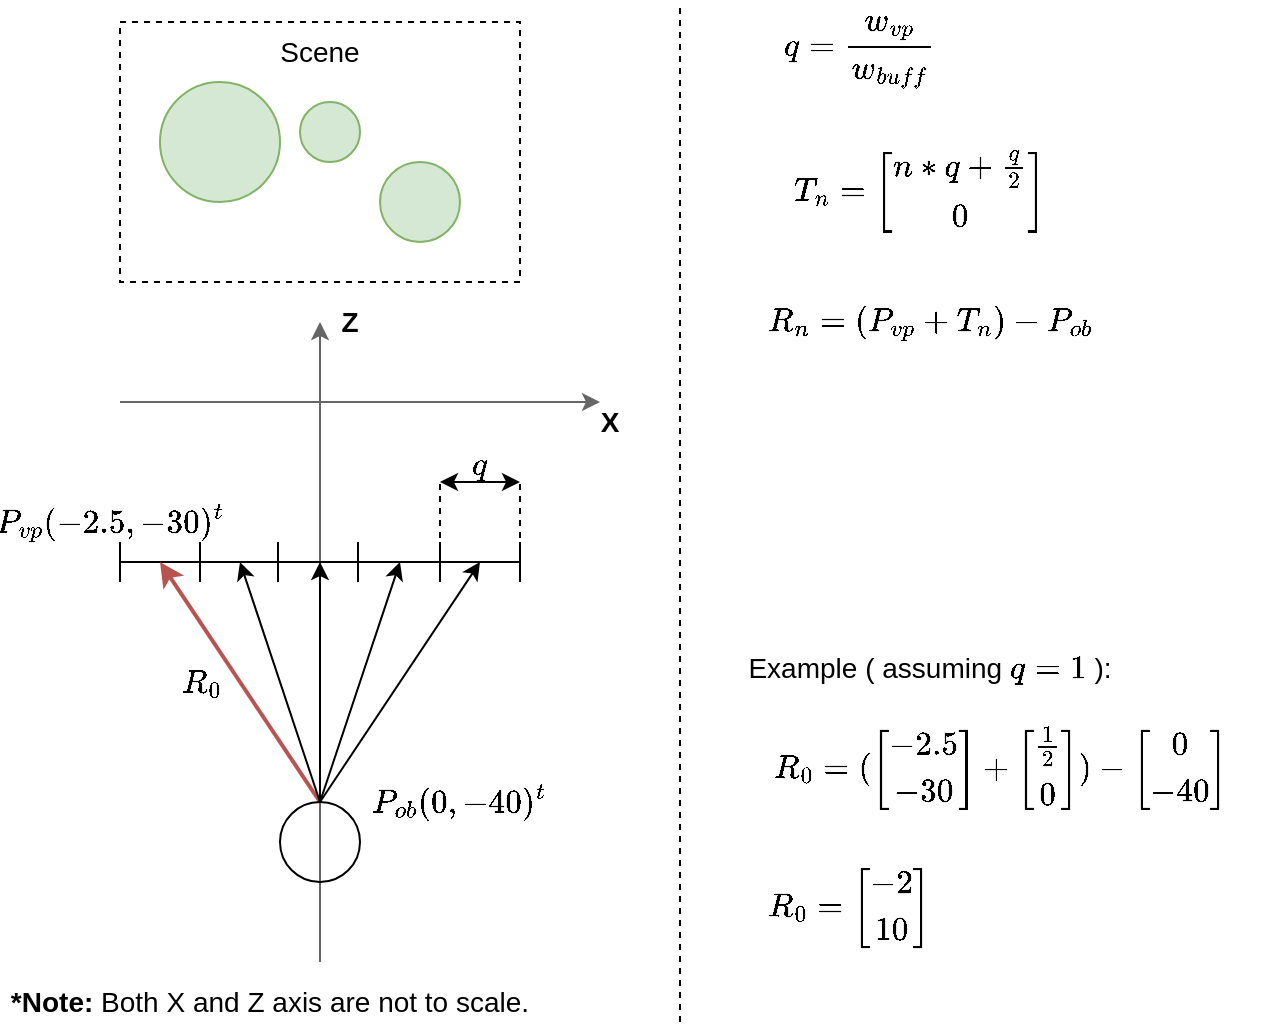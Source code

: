 <mxfile version="16.0.3" type="device"><diagram name="Page-1" id="_aj1Q4HdT3klmULM-c05"><mxGraphModel dx="807" dy="897" grid="1" gridSize="10" guides="1" tooltips="1" connect="1" arrows="1" fold="1" page="1" pageScale="1" pageWidth="827" pageHeight="1169" math="1" shadow="0"><root><mxCell id="qYkSk22ta8FRZfkv1sCi-0"/><mxCell id="qYkSk22ta8FRZfkv1sCi-1" parent="qYkSk22ta8FRZfkv1sCi-0"/><mxCell id="qYkSk22ta8FRZfkv1sCi-98" value="" style="endArrow=classic;html=1;rounded=0;fontSize=14;fillColor=#f5f5f5;strokeColor=#666666;" parent="qYkSk22ta8FRZfkv1sCi-1" edge="1"><mxGeometry width="50" height="50" relative="1" as="geometry"><mxPoint x="340" y="500" as="sourcePoint"/><mxPoint x="340" y="180" as="targetPoint"/></mxGeometry></mxCell><mxCell id="qYkSk22ta8FRZfkv1sCi-83" value="" style="endArrow=none;html=1;rounded=0;fontSize=14;" parent="qYkSk22ta8FRZfkv1sCi-1" edge="1"><mxGeometry width="50" height="50" relative="1" as="geometry"><mxPoint x="240" y="300" as="sourcePoint"/><mxPoint x="440" y="300" as="targetPoint"/></mxGeometry></mxCell><mxCell id="qYkSk22ta8FRZfkv1sCi-84" value="" style="ellipse;whiteSpace=wrap;html=1;aspect=fixed;fontSize=14;fillColor=#d5e8d4;strokeColor=#82b366;" parent="qYkSk22ta8FRZfkv1sCi-1" vertex="1"><mxGeometry x="260" y="60" width="60" height="60" as="geometry"/></mxCell><mxCell id="qYkSk22ta8FRZfkv1sCi-85" value="" style="ellipse;whiteSpace=wrap;html=1;aspect=fixed;fontSize=14;fillColor=#d5e8d4;strokeColor=#82b366;" parent="qYkSk22ta8FRZfkv1sCi-1" vertex="1"><mxGeometry x="330" y="70" width="30" height="30" as="geometry"/></mxCell><mxCell id="qYkSk22ta8FRZfkv1sCi-86" value="" style="ellipse;whiteSpace=wrap;html=1;aspect=fixed;fontSize=14;fillColor=#d5e8d4;strokeColor=#82b366;" parent="qYkSk22ta8FRZfkv1sCi-1" vertex="1"><mxGeometry x="370" y="100" width="40" height="40" as="geometry"/></mxCell><mxCell id="qYkSk22ta8FRZfkv1sCi-87" value="" style="endArrow=classic;html=1;rounded=0;fontSize=14;exitX=0.5;exitY=0;exitDx=0;exitDy=0;fillColor=#f8cecc;strokeColor=#b85450;strokeWidth=2;" parent="qYkSk22ta8FRZfkv1sCi-1" source="qYkSk22ta8FRZfkv1sCi-80" edge="1"><mxGeometry width="50" height="50" relative="1" as="geometry"><mxPoint x="590" y="540" as="sourcePoint"/><mxPoint x="260" y="300" as="targetPoint"/></mxGeometry></mxCell><mxCell id="qYkSk22ta8FRZfkv1sCi-88" value="" style="endArrow=none;html=1;rounded=0;fontSize=14;" parent="qYkSk22ta8FRZfkv1sCi-1" edge="1"><mxGeometry width="50" height="50" relative="1" as="geometry"><mxPoint x="280" y="310" as="sourcePoint"/><mxPoint x="280" y="290" as="targetPoint"/></mxGeometry></mxCell><mxCell id="qYkSk22ta8FRZfkv1sCi-89" value="" style="endArrow=none;html=1;rounded=0;fontSize=14;" parent="qYkSk22ta8FRZfkv1sCi-1" edge="1"><mxGeometry width="50" height="50" relative="1" as="geometry"><mxPoint x="319" y="310" as="sourcePoint"/><mxPoint x="319" y="290" as="targetPoint"/></mxGeometry></mxCell><mxCell id="qYkSk22ta8FRZfkv1sCi-90" value="" style="endArrow=none;html=1;rounded=0;fontSize=14;" parent="qYkSk22ta8FRZfkv1sCi-1" edge="1"><mxGeometry width="50" height="50" relative="1" as="geometry"><mxPoint x="359" y="310" as="sourcePoint"/><mxPoint x="359" y="290" as="targetPoint"/></mxGeometry></mxCell><mxCell id="qYkSk22ta8FRZfkv1sCi-91" value="" style="endArrow=none;html=1;rounded=0;fontSize=14;" parent="qYkSk22ta8FRZfkv1sCi-1" edge="1"><mxGeometry width="50" height="50" relative="1" as="geometry"><mxPoint x="400" y="310" as="sourcePoint"/><mxPoint x="400" y="290" as="targetPoint"/></mxGeometry></mxCell><mxCell id="qYkSk22ta8FRZfkv1sCi-92" value="" style="endArrow=none;html=1;rounded=0;fontSize=14;" parent="qYkSk22ta8FRZfkv1sCi-1" edge="1"><mxGeometry width="50" height="50" relative="1" as="geometry"><mxPoint x="440" y="310" as="sourcePoint"/><mxPoint x="440" y="290" as="targetPoint"/></mxGeometry></mxCell><mxCell id="qYkSk22ta8FRZfkv1sCi-93" value="" style="endArrow=none;html=1;rounded=0;fontSize=14;" parent="qYkSk22ta8FRZfkv1sCi-1" edge="1"><mxGeometry width="50" height="50" relative="1" as="geometry"><mxPoint x="240" y="310" as="sourcePoint"/><mxPoint x="240" y="290" as="targetPoint"/></mxGeometry></mxCell><mxCell id="qYkSk22ta8FRZfkv1sCi-94" value="" style="endArrow=classic;html=1;rounded=0;fontSize=14;" parent="qYkSk22ta8FRZfkv1sCi-1" edge="1"><mxGeometry width="50" height="50" relative="1" as="geometry"><mxPoint x="340" y="420" as="sourcePoint"/><mxPoint x="300" y="300" as="targetPoint"/></mxGeometry></mxCell><mxCell id="qYkSk22ta8FRZfkv1sCi-95" value="" style="endArrow=classic;html=1;rounded=0;fontSize=14;exitX=0.5;exitY=0;exitDx=0;exitDy=0;" parent="qYkSk22ta8FRZfkv1sCi-1" source="qYkSk22ta8FRZfkv1sCi-80" edge="1"><mxGeometry width="50" height="50" relative="1" as="geometry"><mxPoint x="360" y="440" as="sourcePoint"/><mxPoint x="340" y="300" as="targetPoint"/></mxGeometry></mxCell><mxCell id="qYkSk22ta8FRZfkv1sCi-96" value="" style="endArrow=classic;html=1;rounded=0;fontSize=14;exitX=0.5;exitY=0;exitDx=0;exitDy=0;" parent="qYkSk22ta8FRZfkv1sCi-1" source="qYkSk22ta8FRZfkv1sCi-80" edge="1"><mxGeometry width="50" height="50" relative="1" as="geometry"><mxPoint x="350" y="430" as="sourcePoint"/><mxPoint x="380" y="300" as="targetPoint"/></mxGeometry></mxCell><mxCell id="qYkSk22ta8FRZfkv1sCi-97" value="" style="endArrow=classic;html=1;rounded=0;fontSize=14;exitX=0.5;exitY=0;exitDx=0;exitDy=0;" parent="qYkSk22ta8FRZfkv1sCi-1" source="qYkSk22ta8FRZfkv1sCi-80" edge="1"><mxGeometry width="50" height="50" relative="1" as="geometry"><mxPoint x="360" y="440" as="sourcePoint"/><mxPoint x="420" y="300" as="targetPoint"/></mxGeometry></mxCell><mxCell id="qYkSk22ta8FRZfkv1sCi-99" value="" style="endArrow=classic;html=1;rounded=0;fontSize=14;fillColor=#f5f5f5;strokeColor=#666666;" parent="qYkSk22ta8FRZfkv1sCi-1" edge="1"><mxGeometry width="50" height="50" relative="1" as="geometry"><mxPoint x="240" y="220" as="sourcePoint"/><mxPoint x="480" y="220" as="targetPoint"/></mxGeometry></mxCell><mxCell id="qYkSk22ta8FRZfkv1sCi-101" value="" style="rounded=0;whiteSpace=wrap;html=1;fontSize=14;fillColor=none;dashed=1;" parent="qYkSk22ta8FRZfkv1sCi-1" vertex="1"><mxGeometry x="240" y="30" width="200" height="130" as="geometry"/></mxCell><mxCell id="qYkSk22ta8FRZfkv1sCi-102" value="Scene" style="text;html=1;strokeColor=none;fillColor=none;align=center;verticalAlign=middle;whiteSpace=wrap;rounded=0;fontSize=14;" parent="qYkSk22ta8FRZfkv1sCi-1" vertex="1"><mxGeometry x="310" y="30" width="60" height="30" as="geometry"/></mxCell><mxCell id="qYkSk22ta8FRZfkv1sCi-80" value="" style="ellipse;whiteSpace=wrap;html=1;aspect=fixed;fontSize=14;fillColor=none;" parent="qYkSk22ta8FRZfkv1sCi-1" vertex="1"><mxGeometry x="320" y="420" width="40" height="40" as="geometry"/></mxCell><mxCell id="qYkSk22ta8FRZfkv1sCi-104" value="&lt;div&gt;$$P_{ob}(0,-40)^t$$&lt;/div&gt;" style="text;html=1;strokeColor=none;fillColor=none;align=center;verticalAlign=middle;whiteSpace=wrap;rounded=0;dashed=1;fontSize=14;" parent="qYkSk22ta8FRZfkv1sCi-1" vertex="1"><mxGeometry x="360" y="410" width="100" height="20" as="geometry"/></mxCell><mxCell id="qYkSk22ta8FRZfkv1sCi-106" value="$$P_{vp}(-2.5,-30)^t$$" style="text;html=1;strokeColor=none;fillColor=none;align=center;verticalAlign=middle;whiteSpace=wrap;rounded=0;dashed=1;fontSize=14;" parent="qYkSk22ta8FRZfkv1sCi-1" vertex="1"><mxGeometry x="180" y="270" width="110" height="20" as="geometry"/></mxCell><mxCell id="qYkSk22ta8FRZfkv1sCi-107" value="&lt;b&gt;X&lt;/b&gt;" style="text;html=1;strokeColor=none;fillColor=none;align=center;verticalAlign=middle;whiteSpace=wrap;rounded=0;dashed=1;fontSize=14;" parent="qYkSk22ta8FRZfkv1sCi-1" vertex="1"><mxGeometry x="470" y="220" width="30" height="20" as="geometry"/></mxCell><mxCell id="qYkSk22ta8FRZfkv1sCi-108" value="&lt;b&gt;Z&lt;/b&gt;" style="text;html=1;strokeColor=none;fillColor=none;align=center;verticalAlign=middle;whiteSpace=wrap;rounded=0;dashed=1;fontSize=14;" parent="qYkSk22ta8FRZfkv1sCi-1" vertex="1"><mxGeometry x="340" y="170" width="30" height="20" as="geometry"/></mxCell><mxCell id="qYkSk22ta8FRZfkv1sCi-109" value="" style="endArrow=none;dashed=1;html=1;rounded=0;fontSize=14;strokeWidth=1;" parent="qYkSk22ta8FRZfkv1sCi-1" edge="1"><mxGeometry width="50" height="50" relative="1" as="geometry"><mxPoint x="440" y="300" as="sourcePoint"/><mxPoint x="440" y="260" as="targetPoint"/></mxGeometry></mxCell><mxCell id="qYkSk22ta8FRZfkv1sCi-110" value="" style="endArrow=none;dashed=1;html=1;rounded=0;fontSize=14;strokeWidth=1;" parent="qYkSk22ta8FRZfkv1sCi-1" edge="1"><mxGeometry width="50" height="50" relative="1" as="geometry"><mxPoint x="400" y="300" as="sourcePoint"/><mxPoint x="400" y="260" as="targetPoint"/></mxGeometry></mxCell><mxCell id="qYkSk22ta8FRZfkv1sCi-111" value="" style="endArrow=classic;startArrow=classic;html=1;rounded=0;fontSize=14;strokeWidth=1;" parent="qYkSk22ta8FRZfkv1sCi-1" edge="1"><mxGeometry width="50" height="50" relative="1" as="geometry"><mxPoint x="400" y="260" as="sourcePoint"/><mxPoint x="440" y="260" as="targetPoint"/></mxGeometry></mxCell><mxCell id="qYkSk22ta8FRZfkv1sCi-113" value="$$q$$" style="text;html=1;align=center;verticalAlign=middle;resizable=0;points=[];autosize=1;strokeColor=none;fillColor=none;fontSize=14;" parent="qYkSk22ta8FRZfkv1sCi-1" vertex="1"><mxGeometry x="394" y="241" width="50" height="20" as="geometry"/></mxCell><mxCell id="qYkSk22ta8FRZfkv1sCi-114" value="&lt;div&gt;$$q= \frac{w_{vp}}{w_{buff}}$$&lt;/div&gt;" style="text;html=1;strokeColor=none;fillColor=none;align=center;verticalAlign=middle;whiteSpace=wrap;rounded=0;dashed=1;fontSize=14;" parent="qYkSk22ta8FRZfkv1sCi-1" vertex="1"><mxGeometry x="580" y="30" width="60" height="30" as="geometry"/></mxCell><mxCell id="qYkSk22ta8FRZfkv1sCi-115" value="$$R_0$$" style="text;html=1;align=center;verticalAlign=middle;resizable=0;points=[];autosize=1;strokeColor=none;fillColor=none;fontSize=14;" parent="qYkSk22ta8FRZfkv1sCi-1" vertex="1"><mxGeometry x="245" y="350" width="70" height="20" as="geometry"/></mxCell><mxCell id="qYkSk22ta8FRZfkv1sCi-116" value="&lt;div&gt;$$R_n = (P_{vp} + T_n) - P_{ob}$$&lt;/div&gt;" style="text;html=1;align=center;verticalAlign=middle;resizable=0;points=[];autosize=1;strokeColor=none;fillColor=none;fontSize=14;" parent="qYkSk22ta8FRZfkv1sCi-1" vertex="1"><mxGeometry x="530" y="170" width="230" height="20" as="geometry"/></mxCell><mxCell id="qYkSk22ta8FRZfkv1sCi-118" value="$$T_n = \begin{bmatrix} n * q + \frac{q}{2}\\ 0\end{bmatrix}$$" style="text;html=1;strokeColor=none;fillColor=none;align=center;verticalAlign=middle;whiteSpace=wrap;rounded=0;dashed=1;fontSize=14;" parent="qYkSk22ta8FRZfkv1sCi-1" vertex="1"><mxGeometry x="560" y="80" width="160" height="69" as="geometry"/></mxCell><mxCell id="qYkSk22ta8FRZfkv1sCi-119" value="&lt;b&gt;*Note:&lt;/b&gt; Both X and Z axis are not to scale." style="text;html=1;strokeColor=none;fillColor=none;align=center;verticalAlign=middle;whiteSpace=wrap;rounded=0;dashed=1;fontSize=14;" parent="qYkSk22ta8FRZfkv1sCi-1" vertex="1"><mxGeometry x="180" y="510" width="270" height="20" as="geometry"/></mxCell><mxCell id="qYkSk22ta8FRZfkv1sCi-120" value="" style="endArrow=none;dashed=1;html=1;rounded=0;fontSize=14;strokeWidth=1;" parent="qYkSk22ta8FRZfkv1sCi-1" edge="1"><mxGeometry width="50" height="50" relative="1" as="geometry"><mxPoint x="520" y="530" as="sourcePoint"/><mxPoint x="520" y="20" as="targetPoint"/></mxGeometry></mxCell><mxCell id="qYkSk22ta8FRZfkv1sCi-121" value="$$R_0 = (\begin{bmatrix} -2.5\\ -30\end{bmatrix} + \begin{bmatrix}\frac{1}{2}\\ 0\end{bmatrix}) - \begin{bmatrix} 0\\ -40\end{bmatrix}$$" style="text;html=1;strokeColor=none;fillColor=none;align=center;verticalAlign=middle;whiteSpace=wrap;rounded=0;dashed=1;fontSize=14;" parent="qYkSk22ta8FRZfkv1sCi-1" vertex="1"><mxGeometry x="550" y="372.5" width="260" height="60" as="geometry"/></mxCell><mxCell id="qYkSk22ta8FRZfkv1sCi-122" value="Example ( assuming \( q = 1\) ):" style="text;html=1;strokeColor=none;fillColor=none;align=center;verticalAlign=middle;whiteSpace=wrap;rounded=0;dashed=1;fontSize=14;" parent="qYkSk22ta8FRZfkv1sCi-1" vertex="1"><mxGeometry x="540" y="337.5" width="210" height="30" as="geometry"/></mxCell><mxCell id="qYkSk22ta8FRZfkv1sCi-124" value="$$R_0 = \begin{bmatrix} -2\\ 10\end{bmatrix}$$" style="text;html=1;strokeColor=none;fillColor=none;align=center;verticalAlign=middle;whiteSpace=wrap;rounded=0;dashed=1;fontSize=14;" parent="qYkSk22ta8FRZfkv1sCi-1" vertex="1"><mxGeometry x="550" y="442.5" width="110" height="60" as="geometry"/></mxCell></root></mxGraphModel></diagram></mxfile>